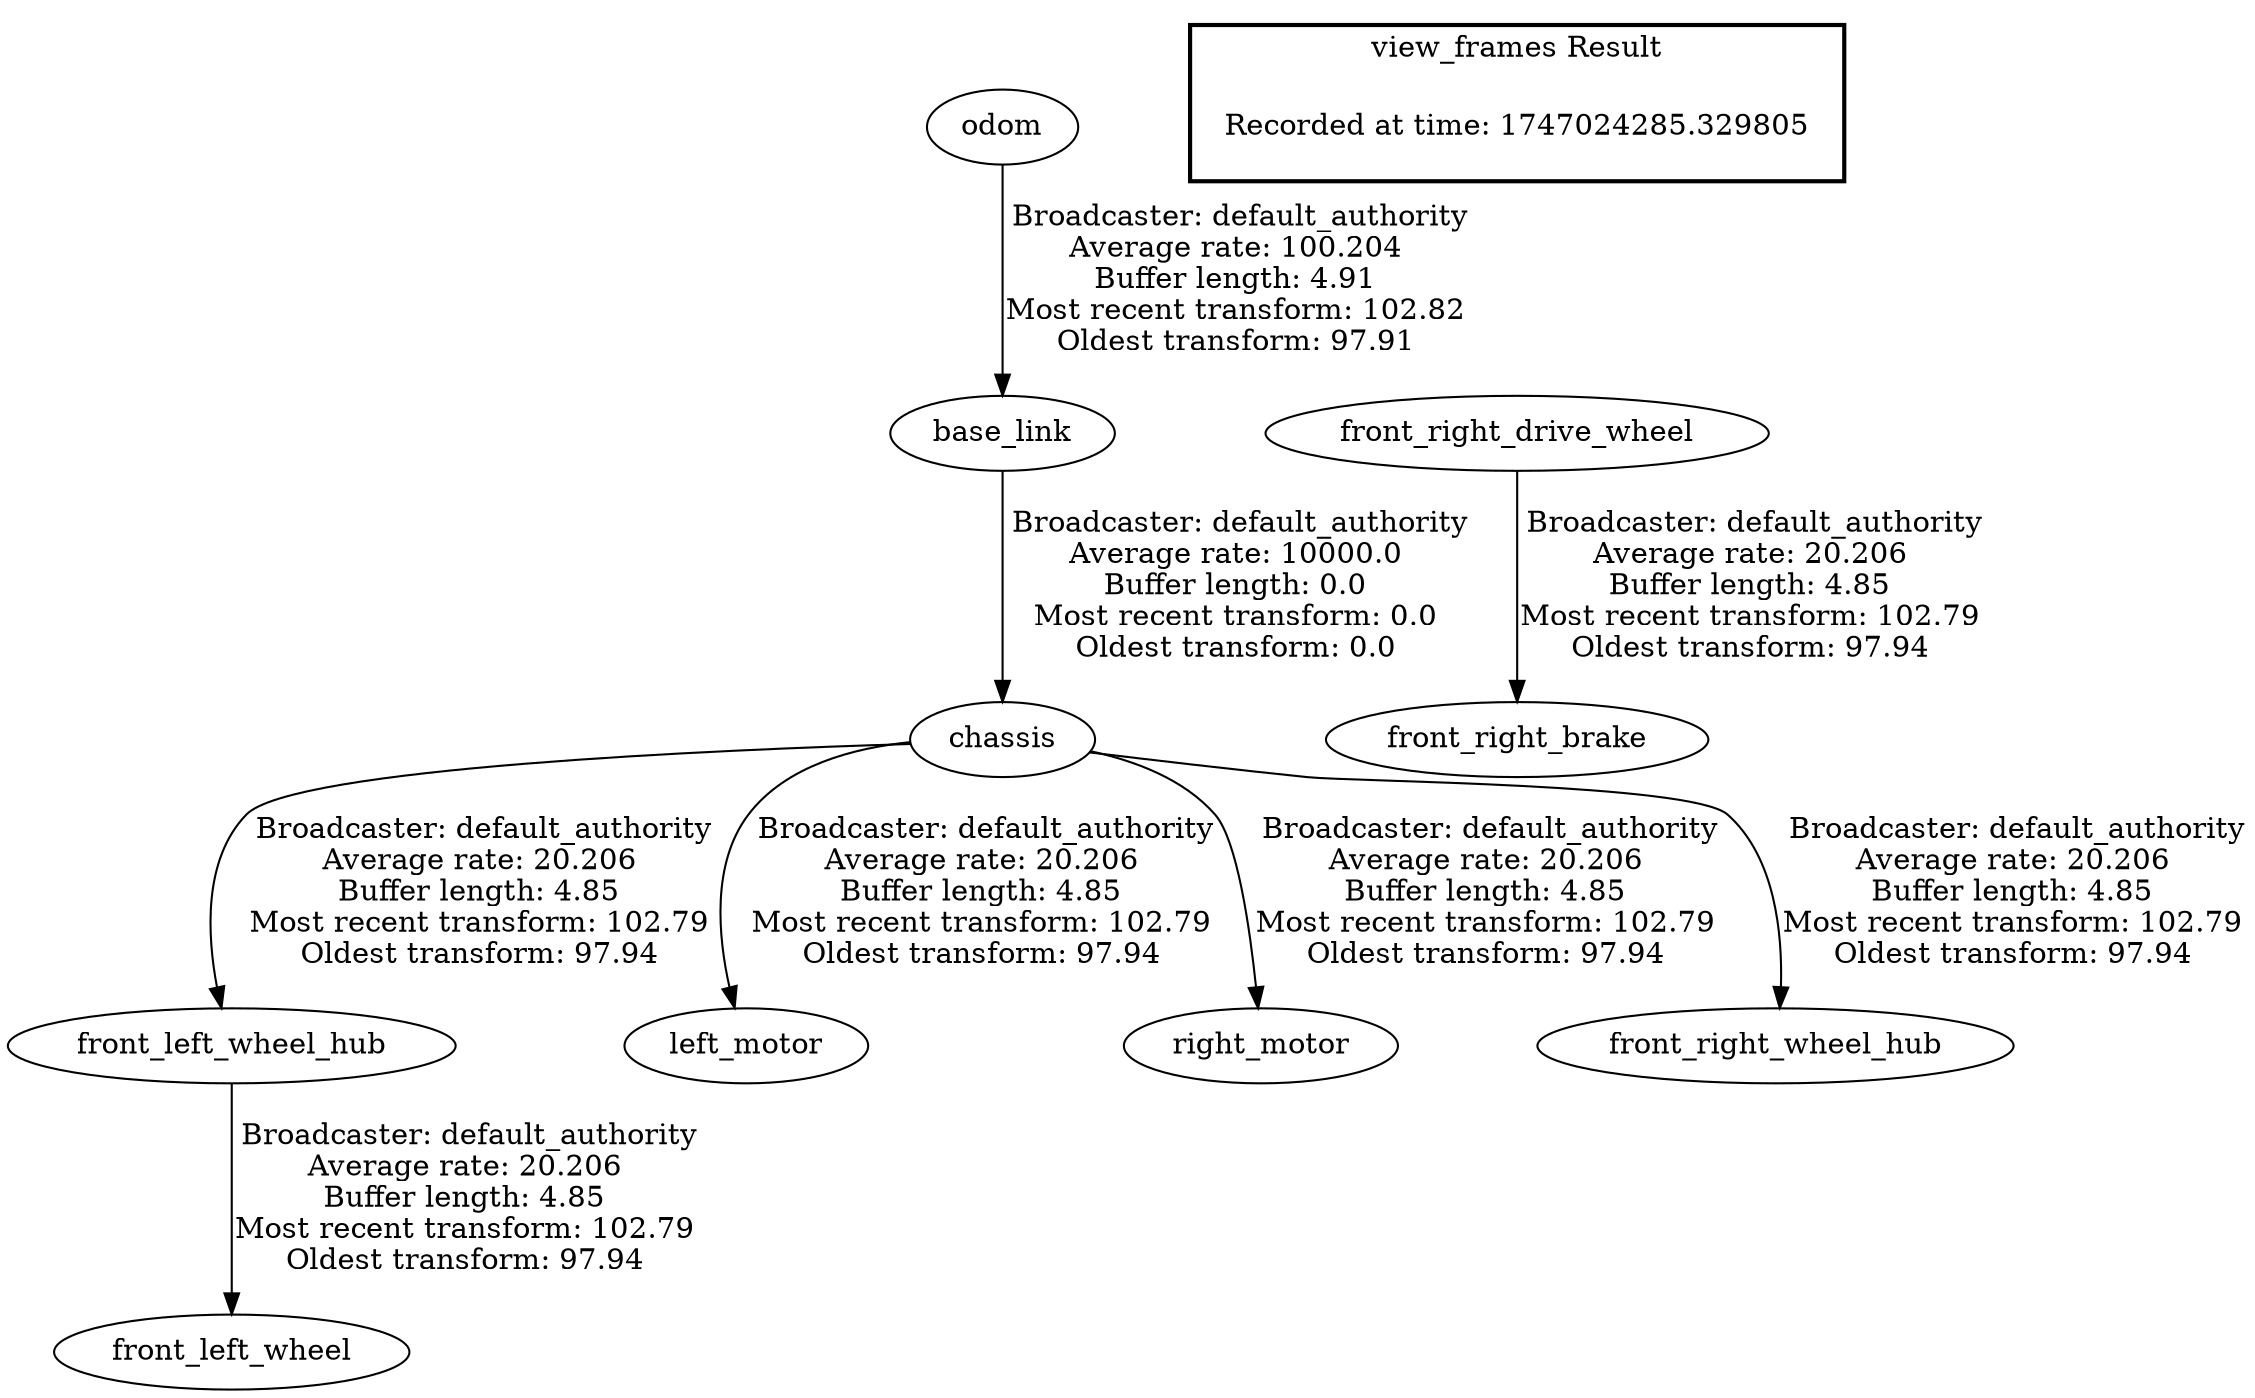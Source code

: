 digraph G {
"odom" -> "base_link"[label=" Broadcaster: default_authority\nAverage rate: 100.204\nBuffer length: 4.91\nMost recent transform: 102.82\nOldest transform: 97.91\n"];
"base_link" -> "chassis"[label=" Broadcaster: default_authority\nAverage rate: 10000.0\nBuffer length: 0.0\nMost recent transform: 0.0\nOldest transform: 0.0\n"];
"front_left_wheel_hub" -> "front_left_wheel"[label=" Broadcaster: default_authority\nAverage rate: 20.206\nBuffer length: 4.85\nMost recent transform: 102.79\nOldest transform: 97.94\n"];
"chassis" -> "front_left_wheel_hub"[label=" Broadcaster: default_authority\nAverage rate: 20.206\nBuffer length: 4.85\nMost recent transform: 102.79\nOldest transform: 97.94\n"];
"front_right_drive_wheel" -> "front_right_brake"[label=" Broadcaster: default_authority\nAverage rate: 20.206\nBuffer length: 4.85\nMost recent transform: 102.79\nOldest transform: 97.94\n"];
"chassis" -> "left_motor"[label=" Broadcaster: default_authority\nAverage rate: 20.206\nBuffer length: 4.85\nMost recent transform: 102.79\nOldest transform: 97.94\n"];
"chassis" -> "right_motor"[label=" Broadcaster: default_authority\nAverage rate: 20.206\nBuffer length: 4.85\nMost recent transform: 102.79\nOldest transform: 97.94\n"];
"chassis" -> "front_right_wheel_hub"[label=" Broadcaster: default_authority\nAverage rate: 20.206\nBuffer length: 4.85\nMost recent transform: 102.79\nOldest transform: 97.94\n"];
edge [style=invis];
 subgraph cluster_legend { style=bold; color=black; label ="view_frames Result";
"Recorded at time: 1747024285.329805"[ shape=plaintext ] ;
}->"front_right_drive_wheel";
}